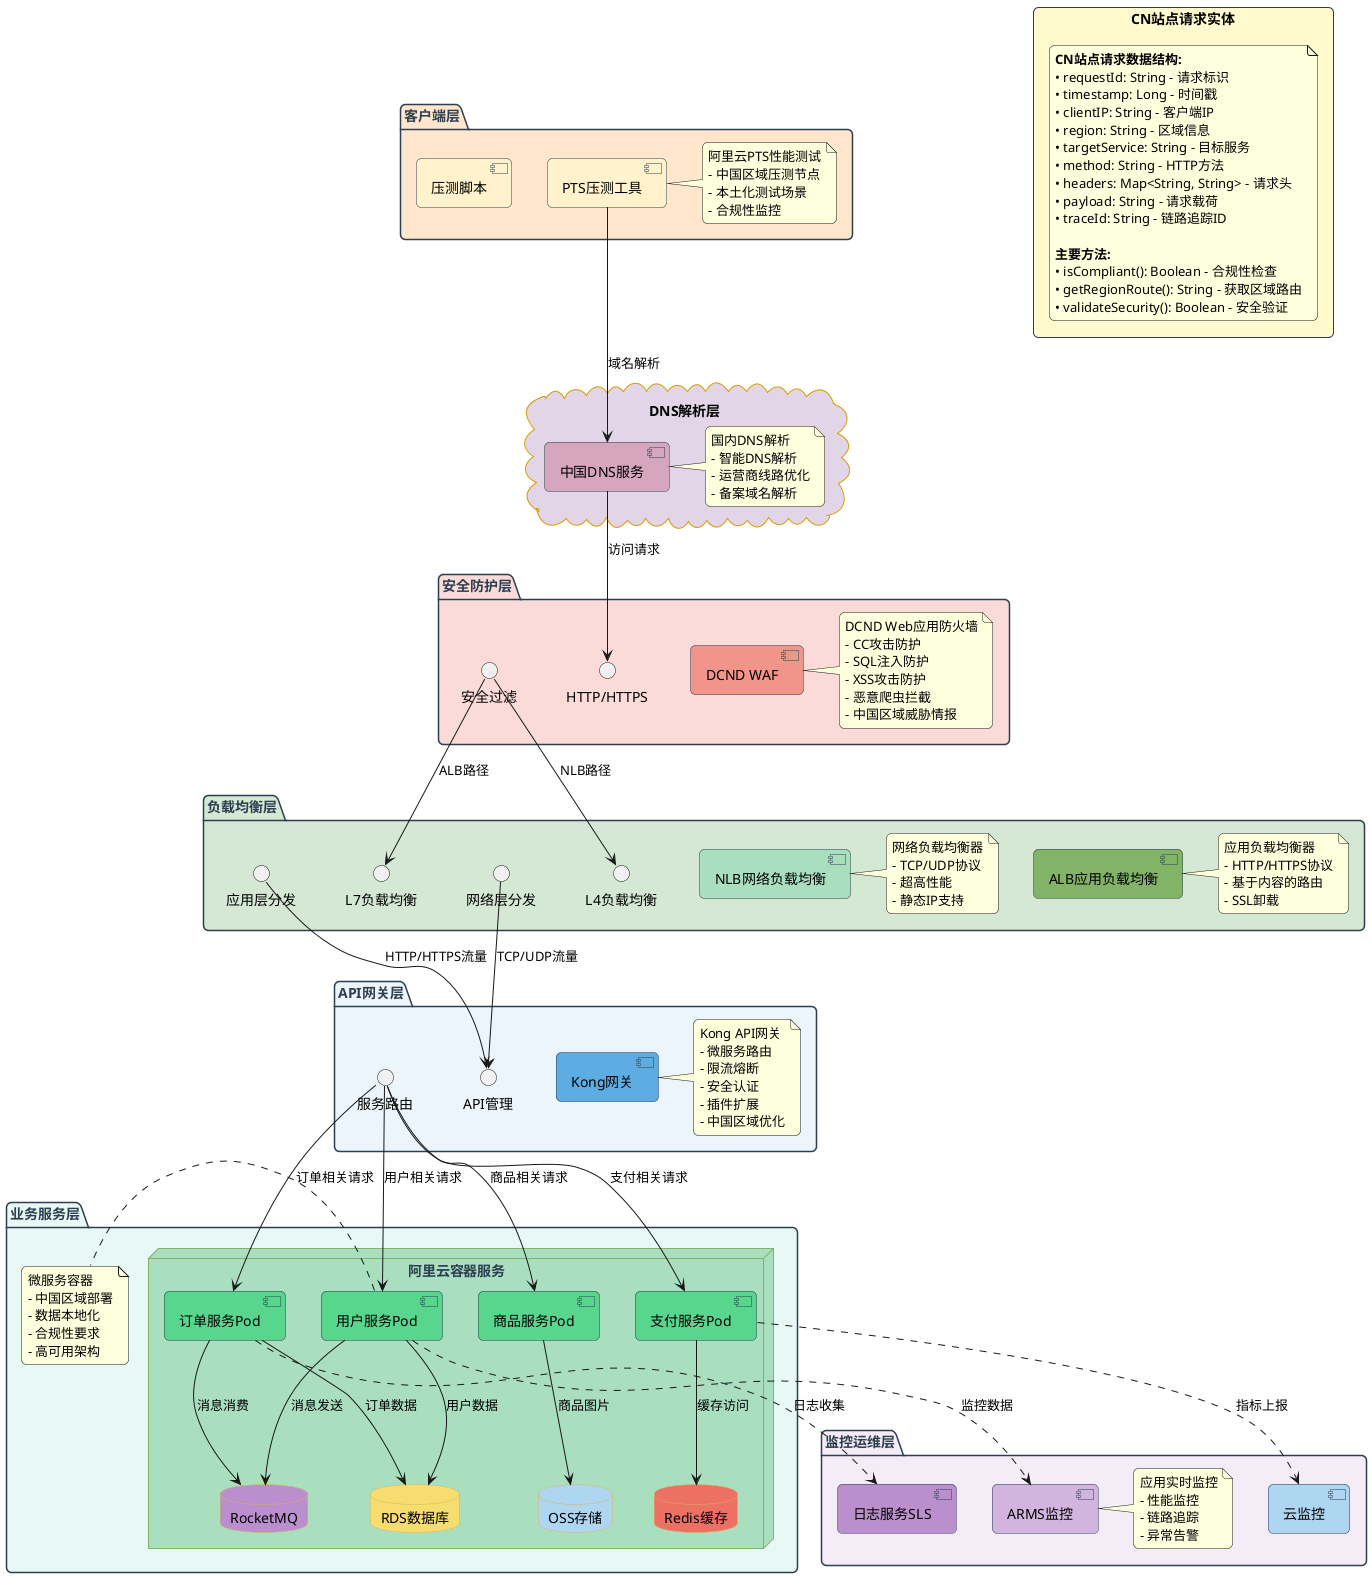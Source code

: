@startuml 产线环境CN站点架构图
skinparam defaultFontName "PingFang SC"
skinparam roundcorner 10
skinparam shadowing false

' 定义颜色方案
skinparam component {
    BackgroundColor #E8F4FD
    BorderColor #2C3E50
}

skinparam package {
    BackgroundColor #F8F9FA
    BorderColor #2C3E50
    FontColor #2C3E50
    FontSize 14
}

skinparam node {
    BackgroundColor #D5E8D4
    BorderColor #82B366
    FontColor #2C3E50
}

skinparam database {
    BackgroundColor #FFF2CC
    BorderColor #D6B656
}

skinparam cloud {
    BackgroundColor #FFE6CC
    BorderColor #D79B00
}

' 客户端层
package "客户端层" #FFE6CC {
    [PTS压测工具] #FFF2CC
    [压测脚本] #FFF2CC
    
    note right of [PTS压测工具]
        阿里云PTS性能测试
        - 中国区域压测节点
        - 本土化测试场景
        - 合规性监控
    end note
}

' DNS层
cloud "DNS解析层" #E1D5E7 {
    [中国DNS服务] #D5A6BD
    
    note right of [中国DNS服务]
        国内DNS解析
        - 智能DNS解析
        - 运营商线路优化
        - 备案域名解析
    end note
}

' 安全防护层
package "安全防护层" #FADBD8 {
    component [DCND WAF] #F1948A
    interface "HTTP/HTTPS" as dcnd_in
    interface "安全过滤" as dcnd_out
    
    note right of [DCND WAF]
        DCND Web应用防火墙
        - CC攻击防护
        - SQL注入防护
        - XSS攻击防护
        - 恶意爬虫拦截
        - 中国区域威胁情报
    end note
}

' 负载均衡层
package "负载均衡层" #D5E8D4 {
    component [ALB应用负载均衡] #82B366
    interface "L7负载均衡" as alb_in
    interface "应用层分发" as alb_out
    
    component [NLB网络负载均衡] #A9DFBF
    interface "L4负载均衡" as nlb_in
    interface "网络层分发" as nlb_out
    
    note right of [ALB应用负载均衡]
        应用负载均衡器
        - HTTP/HTTPS协议
        - 基于内容的路由
        - SSL卸载
    end note
    
    note right of [NLB网络负载均衡]
        网络负载均衡器
        - TCP/UDP协议
        - 超高性能
        - 静态IP支持
    end note
}

' API网关层
package "API网关层" #EBF5FB {
    component [Kong网关] #5DADE2
    interface "API管理" as kong_in
    interface "服务路由" as kong_out
    
    note right of [Kong网关]
        Kong API网关
        - 微服务路由
        - 限流熔断
        - 安全认证
        - 插件扩展
        - 中国区域优化
    end note
}

' 业务服务层
package "业务服务层" #E8F8F5 {
    node "阿里云容器服务" #A9DFBF {
        component [用户服务Pod] #58D68D
        component [订单服务Pod] #58D68D
        component [支付服务Pod] #58D68D
        component [商品服务Pod] #58D68D
        
        database "RDS数据库" #F7DC6F
        database "Redis缓存" #EC7063
        database "RocketMQ" #BB8FCE
        database "OSS存储" #AED6F1
    }
    
    note right of [用户服务Pod]
        微服务容器
        - 中国区域部署
        - 数据本地化
        - 合规性要求
        - 高可用架构
    end note
}

' 监控层
package "监控运维层" #F4ECF7 {
    [ARMS监控] #D2B4DE
    [日志服务SLS] #BB8FCE
    [云监控] #AED6F1
    
    note right of [ARMS监控]
        应用实时监控
        - 性能监控
        - 链路追踪
        - 异常告警
    end note
}

' 连接关系
[PTS压测工具] --> [中国DNS服务] : 域名解析
[中国DNS服务] --> dcnd_in : 访问请求

dcnd_out --> alb_in : ALB路径
dcnd_out --> nlb_in : NLB路径

alb_out --> kong_in : HTTP/HTTPS流量
nlb_out --> kong_in : TCP/UDP流量

kong_out --> [用户服务Pod] : 用户相关请求
kong_out --> [订单服务Pod] : 订单相关请求
kong_out --> [支付服务Pod] : 支付相关请求
kong_out --> [商品服务Pod] : 商品相关请求

[用户服务Pod] --> "RDS数据库" : 用户数据
[订单服务Pod] --> "RDS数据库" : 订单数据
[支付服务Pod] --> "Redis缓存" : 缓存访问
[商品服务Pod] --> "OSS存储" : 商品图片

[用户服务Pod] --> "RocketMQ" : 消息发送
[订单服务Pod] --> "RocketMQ" : 消息消费

' 监控连接
[用户服务Pod] ..> [ARMS监控] : 监控数据
[订单服务Pod] ..> [日志服务SLS] : 日志收集
[支付服务Pod] ..> [云监控] : 指标上报

' 示例数据结构
rectangle "CN站点请求实体" #FFFACD {
    note as n2
        **CN站点请求数据结构:**
        • requestId: String - 请求标识
        • timestamp: Long - 时间戳
        • clientIP: String - 客户端IP
        • region: String - 区域信息
        • targetService: String - 目标服务
        • method: String - HTTP方法
        • headers: Map<String, String> - 请求头
        • payload: String - 请求载荷
        • traceId: String - 链路追踪ID
        
        **主要方法:**
        • isCompliant(): Boolean - 合规性检查
        • getRegionRoute(): String - 获取区域路由
        • validateSecurity(): Boolean - 安全验证
    end note
}

@enduml 
